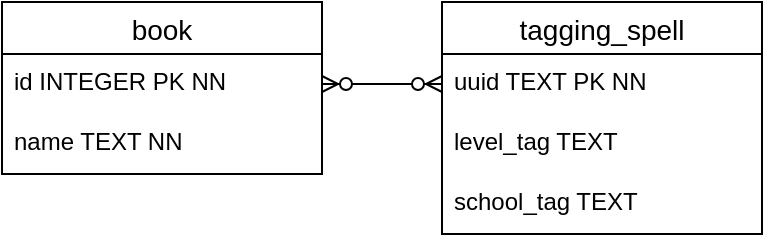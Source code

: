 <mxfile version="24.6.4" type="device">
  <diagram name="Страница — 1" id="YhwHDPUBxlLr9bLV_Kwg">
    <mxGraphModel dx="465" dy="538" grid="1" gridSize="10" guides="1" tooltips="1" connect="1" arrows="1" fold="1" page="1" pageScale="1" pageWidth="827" pageHeight="1169" math="0" shadow="0">
      <root>
        <mxCell id="0" />
        <mxCell id="1" parent="0" />
        <mxCell id="p56xtCETFKAWli4N4ZXM-1" value="book" style="swimlane;fontStyle=0;childLayout=stackLayout;horizontal=1;startSize=26;horizontalStack=0;resizeParent=1;resizeParentMax=0;resizeLast=0;collapsible=1;marginBottom=0;align=center;fontSize=14;" parent="1" vertex="1">
          <mxGeometry x="70" y="90" width="160" height="86" as="geometry" />
        </mxCell>
        <mxCell id="p56xtCETFKAWli4N4ZXM-2" value="id INTEGER PK NN" style="text;strokeColor=none;fillColor=none;spacingLeft=4;spacingRight=4;overflow=hidden;rotatable=0;points=[[0,0.5],[1,0.5]];portConstraint=eastwest;fontSize=12;whiteSpace=wrap;html=1;" parent="p56xtCETFKAWli4N4ZXM-1" vertex="1">
          <mxGeometry y="26" width="160" height="30" as="geometry" />
        </mxCell>
        <mxCell id="p56xtCETFKAWli4N4ZXM-3" value="name TEXT NN" style="text;strokeColor=none;fillColor=none;spacingLeft=4;spacingRight=4;overflow=hidden;rotatable=0;points=[[0,0.5],[1,0.5]];portConstraint=eastwest;fontSize=12;whiteSpace=wrap;html=1;" parent="p56xtCETFKAWli4N4ZXM-1" vertex="1">
          <mxGeometry y="56" width="160" height="30" as="geometry" />
        </mxCell>
        <mxCell id="p56xtCETFKAWli4N4ZXM-5" value="tagging_spell" style="swimlane;fontStyle=0;childLayout=stackLayout;horizontal=1;startSize=26;horizontalStack=0;resizeParent=1;resizeParentMax=0;resizeLast=0;collapsible=1;marginBottom=0;align=center;fontSize=14;" parent="1" vertex="1">
          <mxGeometry x="290" y="90" width="160" height="116" as="geometry" />
        </mxCell>
        <mxCell id="p56xtCETFKAWli4N4ZXM-6" value="uuid TEXT PK NN" style="text;strokeColor=none;fillColor=none;spacingLeft=4;spacingRight=4;overflow=hidden;rotatable=0;points=[[0,0.5],[1,0.5]];portConstraint=eastwest;fontSize=12;whiteSpace=wrap;html=1;" parent="p56xtCETFKAWli4N4ZXM-5" vertex="1">
          <mxGeometry y="26" width="160" height="30" as="geometry" />
        </mxCell>
        <mxCell id="p56xtCETFKAWli4N4ZXM-7" value="level_tag TEXT" style="text;strokeColor=none;fillColor=none;spacingLeft=4;spacingRight=4;overflow=hidden;rotatable=0;points=[[0,0.5],[1,0.5]];portConstraint=eastwest;fontSize=12;whiteSpace=wrap;html=1;" parent="p56xtCETFKAWli4N4ZXM-5" vertex="1">
          <mxGeometry y="56" width="160" height="30" as="geometry" />
        </mxCell>
        <mxCell id="p56xtCETFKAWli4N4ZXM-8" value="school_tag TEXT" style="text;strokeColor=none;fillColor=none;spacingLeft=4;spacingRight=4;overflow=hidden;rotatable=0;points=[[0,0.5],[1,0.5]];portConstraint=eastwest;fontSize=12;whiteSpace=wrap;html=1;" parent="p56xtCETFKAWli4N4ZXM-5" vertex="1">
          <mxGeometry y="86" width="160" height="30" as="geometry" />
        </mxCell>
        <mxCell id="p56xtCETFKAWli4N4ZXM-10" value="" style="edgeStyle=entityRelationEdgeStyle;fontSize=12;html=1;endArrow=ERzeroToMany;endFill=1;startArrow=ERzeroToMany;rounded=0;" parent="1" source="p56xtCETFKAWli4N4ZXM-2" target="p56xtCETFKAWli4N4ZXM-6" edge="1">
          <mxGeometry width="100" height="100" relative="1" as="geometry">
            <mxPoint x="230" y="350" as="sourcePoint" />
            <mxPoint x="330" y="250" as="targetPoint" />
          </mxGeometry>
        </mxCell>
      </root>
    </mxGraphModel>
  </diagram>
</mxfile>
